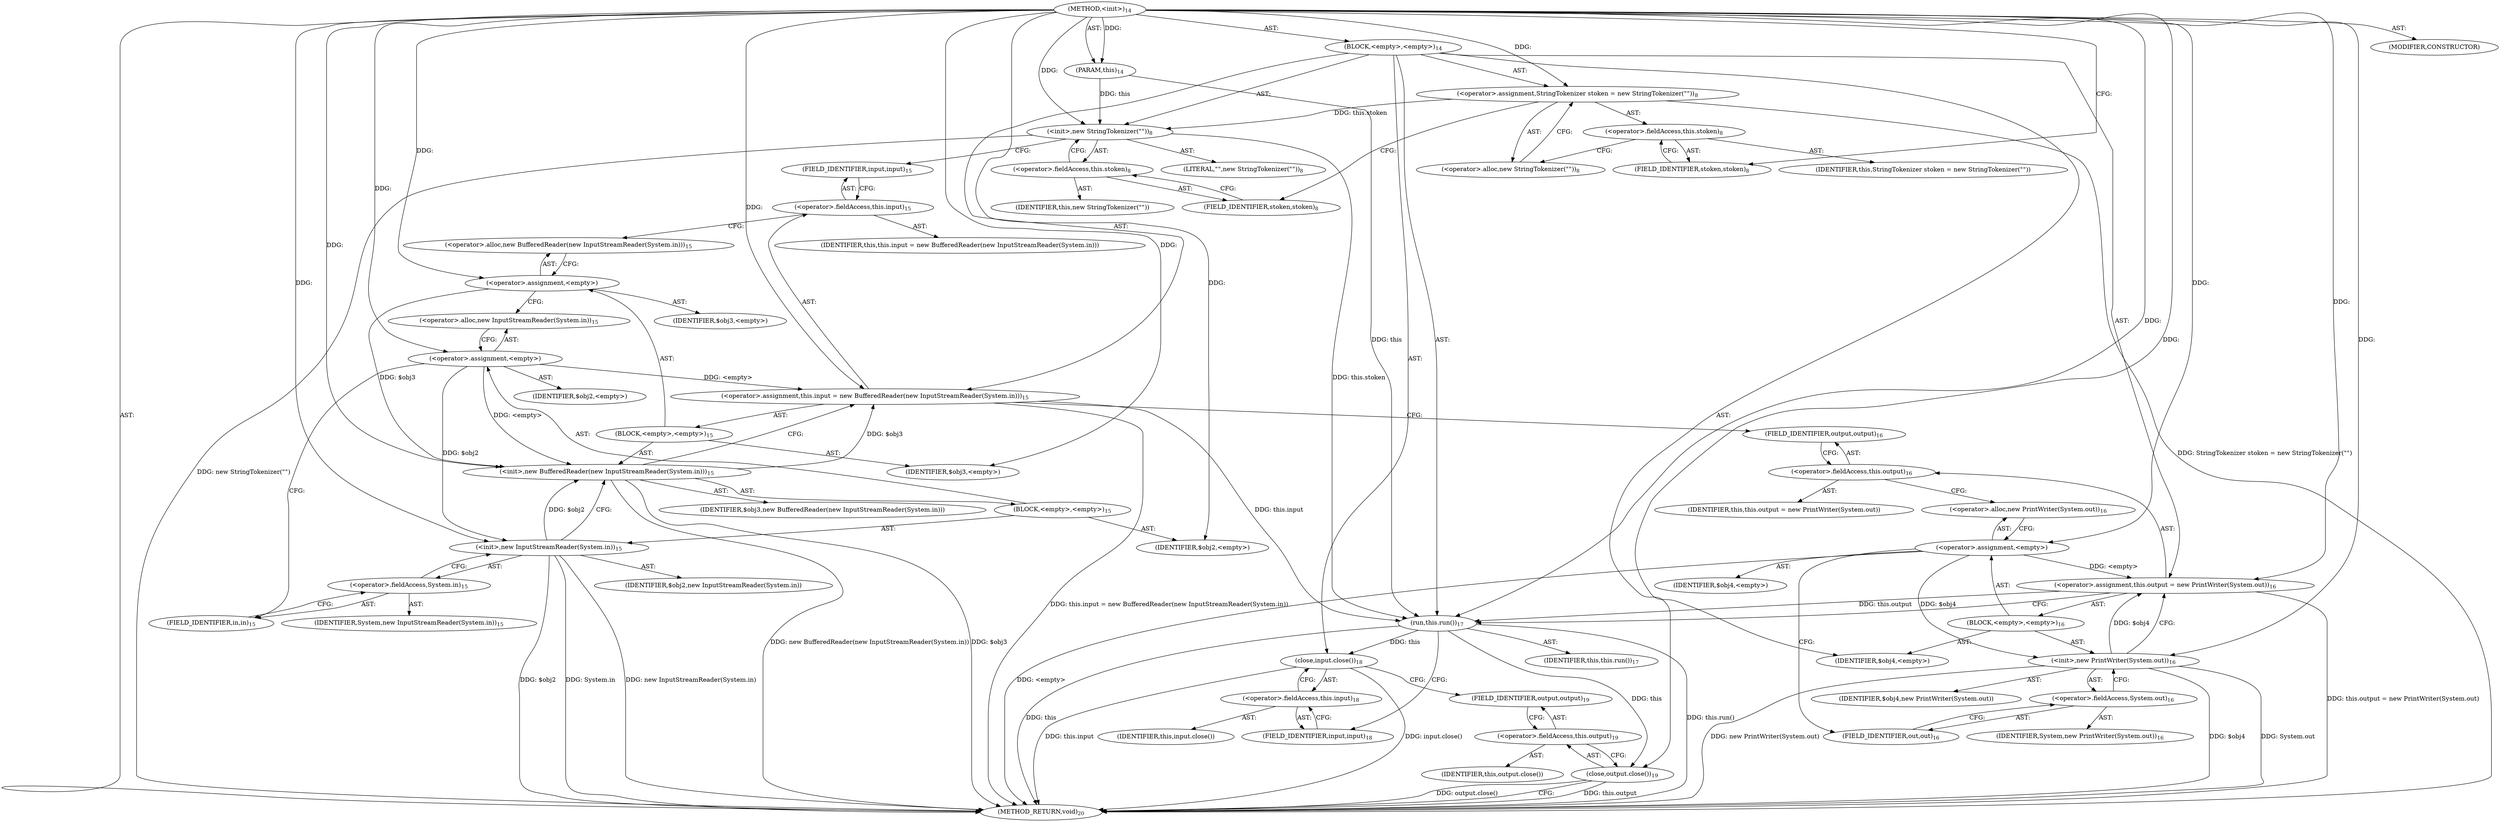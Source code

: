 digraph "&lt;init&gt;" {  
"49" [label = <(METHOD,&lt;init&gt;)<SUB>14</SUB>> ]
"4" [label = <(PARAM,this)<SUB>14</SUB>> ]
"50" [label = <(BLOCK,&lt;empty&gt;,&lt;empty&gt;)<SUB>14</SUB>> ]
"51" [label = <(&lt;operator&gt;.assignment,StringTokenizer stoken = new StringTokenizer(&quot;&quot;))<SUB>8</SUB>> ]
"52" [label = <(&lt;operator&gt;.fieldAccess,this.stoken)<SUB>8</SUB>> ]
"53" [label = <(IDENTIFIER,this,StringTokenizer stoken = new StringTokenizer(&quot;&quot;))> ]
"54" [label = <(FIELD_IDENTIFIER,stoken,stoken)<SUB>8</SUB>> ]
"55" [label = <(&lt;operator&gt;.alloc,new StringTokenizer(&quot;&quot;))<SUB>8</SUB>> ]
"56" [label = <(&lt;init&gt;,new StringTokenizer(&quot;&quot;))<SUB>8</SUB>> ]
"57" [label = <(&lt;operator&gt;.fieldAccess,this.stoken)<SUB>8</SUB>> ]
"58" [label = <(IDENTIFIER,this,new StringTokenizer(&quot;&quot;))> ]
"59" [label = <(FIELD_IDENTIFIER,stoken,stoken)<SUB>8</SUB>> ]
"60" [label = <(LITERAL,&quot;&quot;,new StringTokenizer(&quot;&quot;))<SUB>8</SUB>> ]
"61" [label = <(&lt;operator&gt;.assignment,this.input = new BufferedReader(new InputStreamReader(System.in)))<SUB>15</SUB>> ]
"62" [label = <(&lt;operator&gt;.fieldAccess,this.input)<SUB>15</SUB>> ]
"63" [label = <(IDENTIFIER,this,this.input = new BufferedReader(new InputStreamReader(System.in)))> ]
"64" [label = <(FIELD_IDENTIFIER,input,input)<SUB>15</SUB>> ]
"65" [label = <(BLOCK,&lt;empty&gt;,&lt;empty&gt;)<SUB>15</SUB>> ]
"66" [label = <(&lt;operator&gt;.assignment,&lt;empty&gt;)> ]
"67" [label = <(IDENTIFIER,$obj3,&lt;empty&gt;)> ]
"68" [label = <(&lt;operator&gt;.alloc,new BufferedReader(new InputStreamReader(System.in)))<SUB>15</SUB>> ]
"69" [label = <(&lt;init&gt;,new BufferedReader(new InputStreamReader(System.in)))<SUB>15</SUB>> ]
"70" [label = <(IDENTIFIER,$obj3,new BufferedReader(new InputStreamReader(System.in)))> ]
"71" [label = <(BLOCK,&lt;empty&gt;,&lt;empty&gt;)<SUB>15</SUB>> ]
"72" [label = <(&lt;operator&gt;.assignment,&lt;empty&gt;)> ]
"73" [label = <(IDENTIFIER,$obj2,&lt;empty&gt;)> ]
"74" [label = <(&lt;operator&gt;.alloc,new InputStreamReader(System.in))<SUB>15</SUB>> ]
"75" [label = <(&lt;init&gt;,new InputStreamReader(System.in))<SUB>15</SUB>> ]
"76" [label = <(IDENTIFIER,$obj2,new InputStreamReader(System.in))> ]
"77" [label = <(&lt;operator&gt;.fieldAccess,System.in)<SUB>15</SUB>> ]
"78" [label = <(IDENTIFIER,System,new InputStreamReader(System.in))<SUB>15</SUB>> ]
"79" [label = <(FIELD_IDENTIFIER,in,in)<SUB>15</SUB>> ]
"80" [label = <(IDENTIFIER,$obj2,&lt;empty&gt;)> ]
"81" [label = <(IDENTIFIER,$obj3,&lt;empty&gt;)> ]
"82" [label = <(&lt;operator&gt;.assignment,this.output = new PrintWriter(System.out))<SUB>16</SUB>> ]
"83" [label = <(&lt;operator&gt;.fieldAccess,this.output)<SUB>16</SUB>> ]
"84" [label = <(IDENTIFIER,this,this.output = new PrintWriter(System.out))> ]
"85" [label = <(FIELD_IDENTIFIER,output,output)<SUB>16</SUB>> ]
"86" [label = <(BLOCK,&lt;empty&gt;,&lt;empty&gt;)<SUB>16</SUB>> ]
"87" [label = <(&lt;operator&gt;.assignment,&lt;empty&gt;)> ]
"88" [label = <(IDENTIFIER,$obj4,&lt;empty&gt;)> ]
"89" [label = <(&lt;operator&gt;.alloc,new PrintWriter(System.out))<SUB>16</SUB>> ]
"90" [label = <(&lt;init&gt;,new PrintWriter(System.out))<SUB>16</SUB>> ]
"91" [label = <(IDENTIFIER,$obj4,new PrintWriter(System.out))> ]
"92" [label = <(&lt;operator&gt;.fieldAccess,System.out)<SUB>16</SUB>> ]
"93" [label = <(IDENTIFIER,System,new PrintWriter(System.out))<SUB>16</SUB>> ]
"94" [label = <(FIELD_IDENTIFIER,out,out)<SUB>16</SUB>> ]
"95" [label = <(IDENTIFIER,$obj4,&lt;empty&gt;)> ]
"96" [label = <(run,this.run())<SUB>17</SUB>> ]
"3" [label = <(IDENTIFIER,this,this.run())<SUB>17</SUB>> ]
"97" [label = <(close,input.close())<SUB>18</SUB>> ]
"98" [label = <(&lt;operator&gt;.fieldAccess,this.input)<SUB>18</SUB>> ]
"99" [label = <(IDENTIFIER,this,input.close())> ]
"100" [label = <(FIELD_IDENTIFIER,input,input)<SUB>18</SUB>> ]
"101" [label = <(close,output.close())<SUB>19</SUB>> ]
"102" [label = <(&lt;operator&gt;.fieldAccess,this.output)<SUB>19</SUB>> ]
"103" [label = <(IDENTIFIER,this,output.close())> ]
"104" [label = <(FIELD_IDENTIFIER,output,output)<SUB>19</SUB>> ]
"105" [label = <(MODIFIER,CONSTRUCTOR)> ]
"106" [label = <(METHOD_RETURN,void)<SUB>20</SUB>> ]
  "49" -> "4"  [ label = "AST: "] 
  "49" -> "50"  [ label = "AST: "] 
  "49" -> "105"  [ label = "AST: "] 
  "49" -> "106"  [ label = "AST: "] 
  "50" -> "51"  [ label = "AST: "] 
  "50" -> "56"  [ label = "AST: "] 
  "50" -> "61"  [ label = "AST: "] 
  "50" -> "82"  [ label = "AST: "] 
  "50" -> "96"  [ label = "AST: "] 
  "50" -> "97"  [ label = "AST: "] 
  "50" -> "101"  [ label = "AST: "] 
  "51" -> "52"  [ label = "AST: "] 
  "51" -> "55"  [ label = "AST: "] 
  "52" -> "53"  [ label = "AST: "] 
  "52" -> "54"  [ label = "AST: "] 
  "56" -> "57"  [ label = "AST: "] 
  "56" -> "60"  [ label = "AST: "] 
  "57" -> "58"  [ label = "AST: "] 
  "57" -> "59"  [ label = "AST: "] 
  "61" -> "62"  [ label = "AST: "] 
  "61" -> "65"  [ label = "AST: "] 
  "62" -> "63"  [ label = "AST: "] 
  "62" -> "64"  [ label = "AST: "] 
  "65" -> "66"  [ label = "AST: "] 
  "65" -> "69"  [ label = "AST: "] 
  "65" -> "81"  [ label = "AST: "] 
  "66" -> "67"  [ label = "AST: "] 
  "66" -> "68"  [ label = "AST: "] 
  "69" -> "70"  [ label = "AST: "] 
  "69" -> "71"  [ label = "AST: "] 
  "71" -> "72"  [ label = "AST: "] 
  "71" -> "75"  [ label = "AST: "] 
  "71" -> "80"  [ label = "AST: "] 
  "72" -> "73"  [ label = "AST: "] 
  "72" -> "74"  [ label = "AST: "] 
  "75" -> "76"  [ label = "AST: "] 
  "75" -> "77"  [ label = "AST: "] 
  "77" -> "78"  [ label = "AST: "] 
  "77" -> "79"  [ label = "AST: "] 
  "82" -> "83"  [ label = "AST: "] 
  "82" -> "86"  [ label = "AST: "] 
  "83" -> "84"  [ label = "AST: "] 
  "83" -> "85"  [ label = "AST: "] 
  "86" -> "87"  [ label = "AST: "] 
  "86" -> "90"  [ label = "AST: "] 
  "86" -> "95"  [ label = "AST: "] 
  "87" -> "88"  [ label = "AST: "] 
  "87" -> "89"  [ label = "AST: "] 
  "90" -> "91"  [ label = "AST: "] 
  "90" -> "92"  [ label = "AST: "] 
  "92" -> "93"  [ label = "AST: "] 
  "92" -> "94"  [ label = "AST: "] 
  "96" -> "3"  [ label = "AST: "] 
  "97" -> "98"  [ label = "AST: "] 
  "98" -> "99"  [ label = "AST: "] 
  "98" -> "100"  [ label = "AST: "] 
  "101" -> "102"  [ label = "AST: "] 
  "102" -> "103"  [ label = "AST: "] 
  "102" -> "104"  [ label = "AST: "] 
  "51" -> "59"  [ label = "CFG: "] 
  "56" -> "64"  [ label = "CFG: "] 
  "61" -> "85"  [ label = "CFG: "] 
  "82" -> "96"  [ label = "CFG: "] 
  "96" -> "100"  [ label = "CFG: "] 
  "97" -> "104"  [ label = "CFG: "] 
  "101" -> "106"  [ label = "CFG: "] 
  "52" -> "55"  [ label = "CFG: "] 
  "55" -> "51"  [ label = "CFG: "] 
  "57" -> "56"  [ label = "CFG: "] 
  "62" -> "68"  [ label = "CFG: "] 
  "83" -> "89"  [ label = "CFG: "] 
  "98" -> "97"  [ label = "CFG: "] 
  "102" -> "101"  [ label = "CFG: "] 
  "54" -> "52"  [ label = "CFG: "] 
  "59" -> "57"  [ label = "CFG: "] 
  "64" -> "62"  [ label = "CFG: "] 
  "66" -> "74"  [ label = "CFG: "] 
  "69" -> "61"  [ label = "CFG: "] 
  "85" -> "83"  [ label = "CFG: "] 
  "87" -> "94"  [ label = "CFG: "] 
  "90" -> "82"  [ label = "CFG: "] 
  "100" -> "98"  [ label = "CFG: "] 
  "104" -> "102"  [ label = "CFG: "] 
  "68" -> "66"  [ label = "CFG: "] 
  "89" -> "87"  [ label = "CFG: "] 
  "92" -> "90"  [ label = "CFG: "] 
  "72" -> "79"  [ label = "CFG: "] 
  "75" -> "69"  [ label = "CFG: "] 
  "94" -> "92"  [ label = "CFG: "] 
  "74" -> "72"  [ label = "CFG: "] 
  "77" -> "75"  [ label = "CFG: "] 
  "79" -> "77"  [ label = "CFG: "] 
  "49" -> "54"  [ label = "CFG: "] 
  "51" -> "106"  [ label = "DDG: StringTokenizer stoken = new StringTokenizer(&quot;&quot;)"] 
  "56" -> "106"  [ label = "DDG: new StringTokenizer(&quot;&quot;)"] 
  "69" -> "106"  [ label = "DDG: $obj3"] 
  "75" -> "106"  [ label = "DDG: $obj2"] 
  "75" -> "106"  [ label = "DDG: System.in"] 
  "75" -> "106"  [ label = "DDG: new InputStreamReader(System.in)"] 
  "69" -> "106"  [ label = "DDG: new BufferedReader(new InputStreamReader(System.in))"] 
  "61" -> "106"  [ label = "DDG: this.input = new BufferedReader(new InputStreamReader(System.in))"] 
  "87" -> "106"  [ label = "DDG: &lt;empty&gt;"] 
  "90" -> "106"  [ label = "DDG: $obj4"] 
  "90" -> "106"  [ label = "DDG: System.out"] 
  "90" -> "106"  [ label = "DDG: new PrintWriter(System.out)"] 
  "82" -> "106"  [ label = "DDG: this.output = new PrintWriter(System.out)"] 
  "96" -> "106"  [ label = "DDG: this"] 
  "96" -> "106"  [ label = "DDG: this.run()"] 
  "97" -> "106"  [ label = "DDG: this.input"] 
  "97" -> "106"  [ label = "DDG: input.close()"] 
  "101" -> "106"  [ label = "DDG: this.output"] 
  "101" -> "106"  [ label = "DDG: output.close()"] 
  "49" -> "4"  [ label = "DDG: "] 
  "49" -> "51"  [ label = "DDG: "] 
  "72" -> "61"  [ label = "DDG: &lt;empty&gt;"] 
  "69" -> "61"  [ label = "DDG: $obj3"] 
  "49" -> "61"  [ label = "DDG: "] 
  "87" -> "82"  [ label = "DDG: &lt;empty&gt;"] 
  "90" -> "82"  [ label = "DDG: $obj4"] 
  "49" -> "82"  [ label = "DDG: "] 
  "4" -> "56"  [ label = "DDG: this"] 
  "51" -> "56"  [ label = "DDG: this.stoken"] 
  "49" -> "56"  [ label = "DDG: "] 
  "4" -> "96"  [ label = "DDG: this"] 
  "56" -> "96"  [ label = "DDG: this.stoken"] 
  "61" -> "96"  [ label = "DDG: this.input"] 
  "82" -> "96"  [ label = "DDG: this.output"] 
  "49" -> "96"  [ label = "DDG: "] 
  "96" -> "97"  [ label = "DDG: this"] 
  "96" -> "101"  [ label = "DDG: this"] 
  "49" -> "66"  [ label = "DDG: "] 
  "49" -> "81"  [ label = "DDG: "] 
  "49" -> "87"  [ label = "DDG: "] 
  "49" -> "95"  [ label = "DDG: "] 
  "66" -> "69"  [ label = "DDG: $obj3"] 
  "49" -> "69"  [ label = "DDG: "] 
  "72" -> "69"  [ label = "DDG: &lt;empty&gt;"] 
  "75" -> "69"  [ label = "DDG: $obj2"] 
  "87" -> "90"  [ label = "DDG: $obj4"] 
  "49" -> "90"  [ label = "DDG: "] 
  "49" -> "72"  [ label = "DDG: "] 
  "49" -> "80"  [ label = "DDG: "] 
  "72" -> "75"  [ label = "DDG: $obj2"] 
  "49" -> "75"  [ label = "DDG: "] 
}
